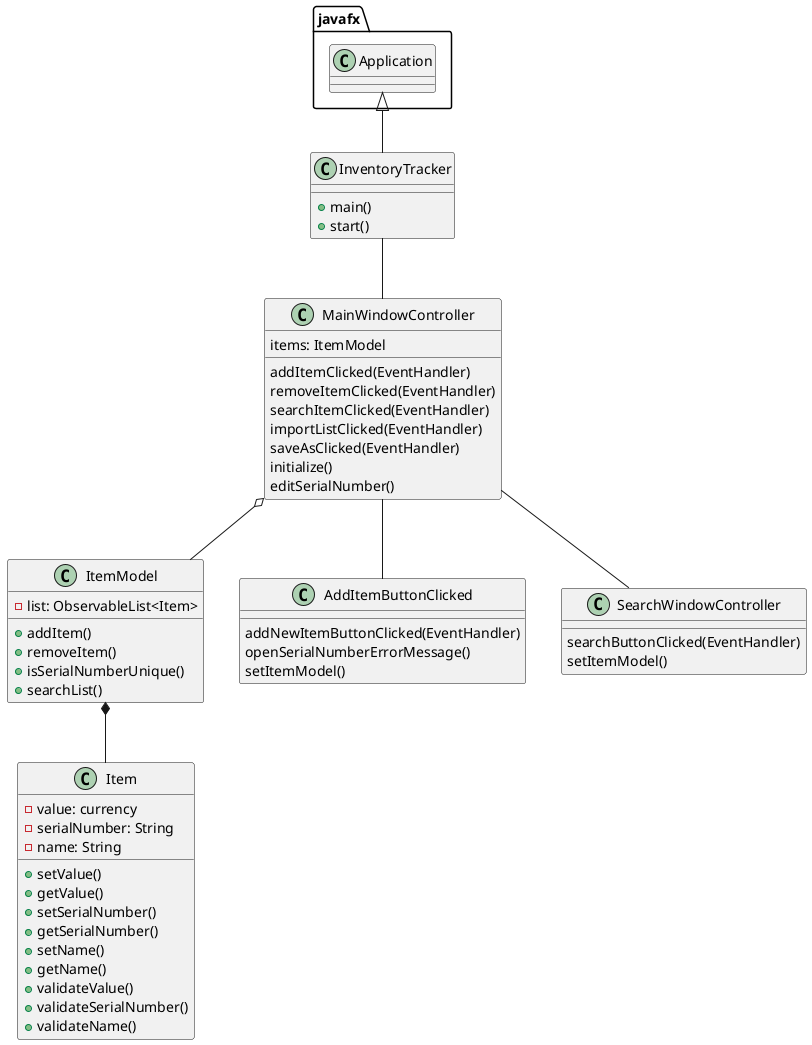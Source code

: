 @startuml
'https://plantuml.com/class-diagram

class InventoryTracker {
    +main()
    +start()
}

class MainWindowController {
    items: ItemModel

    addItemClicked(EventHandler)
    removeItemClicked(EventHandler)
    searchItemClicked(EventHandler)
    importListClicked(EventHandler)
    saveAsClicked(EventHandler)
    initialize()
    editSerialNumber()
}

class ItemModel {
    -list: ObservableList<Item>

    +addItem()
    +removeItem()
    +isSerialNumberUnique()
    +searchList()
}

class Item {
    -value: currency
    -serialNumber: String
    -name: String

    +setValue()
    +getValue()
    +setSerialNumber()
    +getSerialNumber()
    +setName()
    +getName()
    +validateValue()
    +validateSerialNumber()
    +validateName()
}

class AddItemButtonClicked {
    addNewItemButtonClicked(EventHandler)
    openSerialNumberErrorMessage()
    setItemModel()
}

class SearchWindowController {
    searchButtonClicked(EventHandler)
    setItemModel()
}

javafx.Application <|-- InventoryTracker
InventoryTracker -- MainWindowController
MainWindowController -- AddItemButtonClicked
MainWindowController -- SearchWindowController
MainWindowController o-- ItemModel
ItemModel *-- Item

@enduml